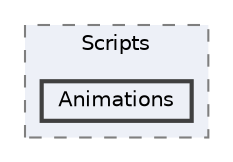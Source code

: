 digraph "Bloberts/Scripts/Animations"
{
 // LATEX_PDF_SIZE
  bgcolor="transparent";
  edge [fontname=Helvetica,fontsize=10,labelfontname=Helvetica,labelfontsize=10];
  node [fontname=Helvetica,fontsize=10,shape=box,height=0.2,width=0.4];
  compound=true
  subgraph clusterdir_b017b23b6c166943dedabb93b8dc1c36 {
    graph [ bgcolor="#edf0f7", pencolor="grey50", label="Scripts", fontname=Helvetica,fontsize=10 style="filled,dashed", URL="dir_b017b23b6c166943dedabb93b8dc1c36.html",tooltip=""]
  dir_409db7a4a340b24f26fa9b3cbcf8cf52 [label="Animations", fillcolor="#edf0f7", color="grey25", style="filled,bold", URL="dir_409db7a4a340b24f26fa9b3cbcf8cf52.html",tooltip=""];
  }
}
